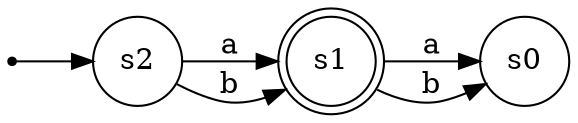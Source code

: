 digraph Automaton {
    rankdir=LR;
    node [shape=circle];

    __start__ [shape=point];
    __start__ -> s2;
    s1 [shape=doublecircle];
    s2 -> s1 [label="a"];
    s2 -> s1 [label="b"];
    s1 -> s0 [label="a"];
    s1 -> s0 [label="b"];
}
